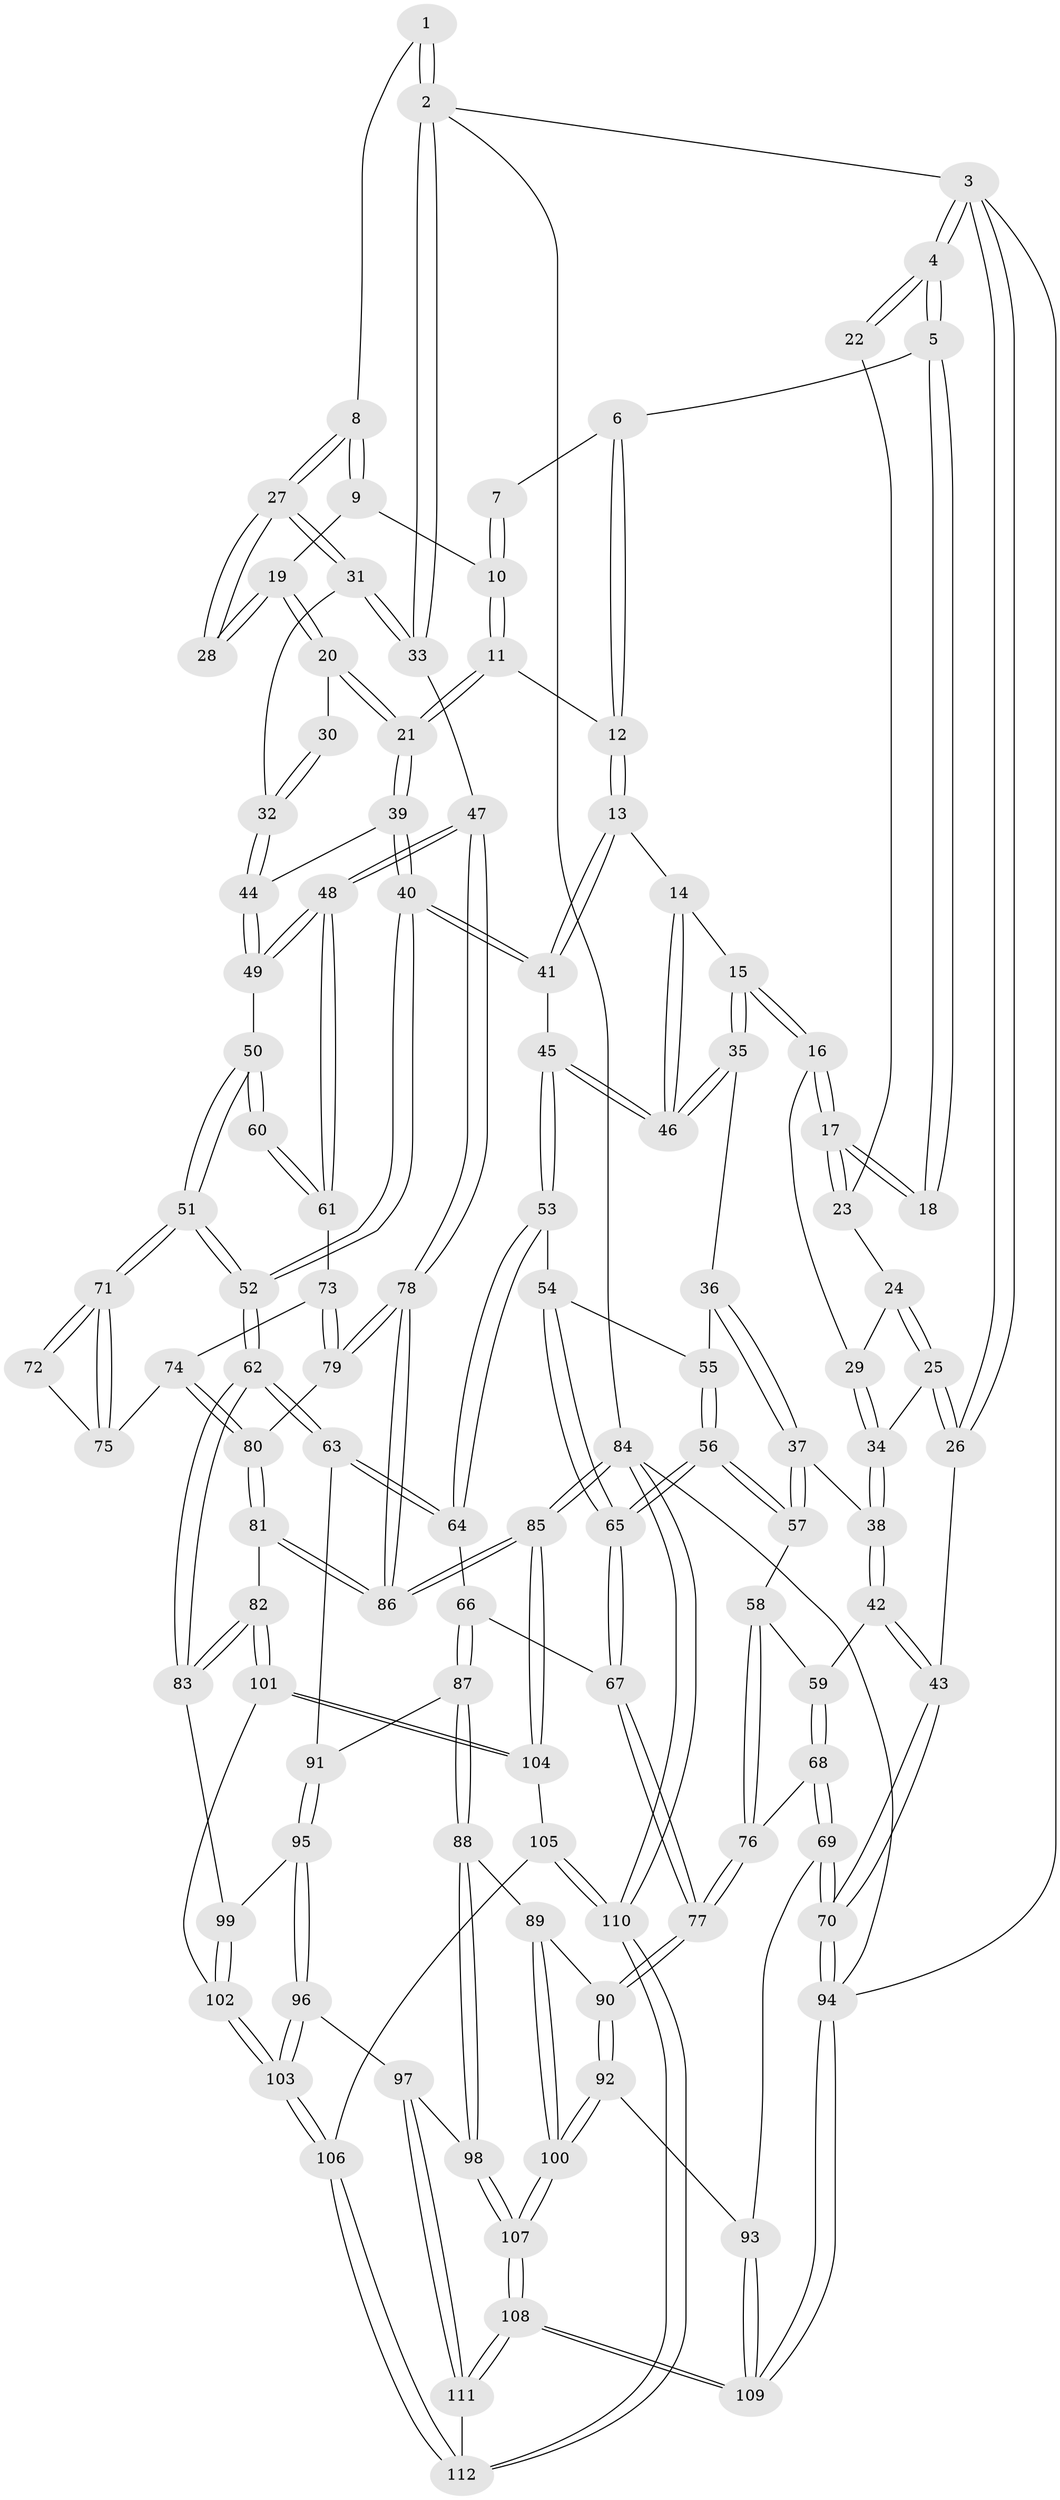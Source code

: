 // Generated by graph-tools (version 1.1) at 2025/27/03/09/25 03:27:14]
// undirected, 112 vertices, 277 edges
graph export_dot {
graph [start="1"]
  node [color=gray90,style=filled];
  1 [pos="+1+0"];
  2 [pos="+1+0"];
  3 [pos="+0+0"];
  4 [pos="+0+0"];
  5 [pos="+0.2766478587684494+0"];
  6 [pos="+0.39724004308168953+0"];
  7 [pos="+0.7419186492926516+0"];
  8 [pos="+0.9010016459840617+0.14749244681695434"];
  9 [pos="+0.763925401150008+0"];
  10 [pos="+0.740830409725867+0"];
  11 [pos="+0.5457699810739075+0.19708458063880438"];
  12 [pos="+0.52066669202614+0.1917018167557943"];
  13 [pos="+0.4348514840860822+0.2254933955779033"];
  14 [pos="+0.4294944628927375+0.22721573313297685"];
  15 [pos="+0.31633207990320883+0.23206494710294642"];
  16 [pos="+0.2654610548717491+0.19237259119350314"];
  17 [pos="+0.23730297086331617+0.09716508575013141"];
  18 [pos="+0.24690536023273954+0"];
  19 [pos="+0.7288958602855871+0.1222595677877762"];
  20 [pos="+0.5906958382229252+0.21667082018797465"];
  21 [pos="+0.5805584986505966+0.22032451553250043"];
  22 [pos="+0.05675027798493512+0.06152388362301713"];
  23 [pos="+0.08217627859529163+0.10154447234913734"];
  24 [pos="+0.05117306054241309+0.15765211831666417"];
  25 [pos="+0+0.23189768654171408"];
  26 [pos="+0+0.23561188421760043"];
  27 [pos="+0.9040855844704968+0.15451191564305183"];
  28 [pos="+0.873521107864843+0.16027107160384976"];
  29 [pos="+0.2007981320691345+0.21657631712463418"];
  30 [pos="+0.783175071695772+0.21371365583930865"];
  31 [pos="+0.9794711559300466+0.19802060136695152"];
  32 [pos="+0.7829488063539699+0.33994188746954296"];
  33 [pos="+1+0.25017601835553555"];
  34 [pos="+0.09236226610584963+0.29309782494675335"];
  35 [pos="+0.2927807336658128+0.31422928292983016"];
  36 [pos="+0.267910008974155+0.37710712077705066"];
  37 [pos="+0.2351868579859799+0.40158805531417585"];
  38 [pos="+0.11145722198564063+0.38039918818874474"];
  39 [pos="+0.6021563278088005+0.26733882850584373"];
  40 [pos="+0.5877824040783226+0.45434561281960356"];
  41 [pos="+0.5019278777066624+0.44457458370134123"];
  42 [pos="+0.06085273015504828+0.4454771509456051"];
  43 [pos="+0+0.5171116438663497"];
  44 [pos="+0.7755447066709086+0.3496345570749169"];
  45 [pos="+0.4303821181433703+0.44791354238998377"];
  46 [pos="+0.4292882576408279+0.44116930760091383"];
  47 [pos="+1+0.3824547807013827"];
  48 [pos="+1+0.39408146791526105"];
  49 [pos="+0.776155184115908+0.35168476236407226"];
  50 [pos="+0.7808127611764271+0.4211019338114617"];
  51 [pos="+0.6893192458249267+0.5485454187168098"];
  52 [pos="+0.64771627180585+0.5694747945036965"];
  53 [pos="+0.4205758221905911+0.4580714074084588"];
  54 [pos="+0.3865153924753314+0.46335263320937153"];
  55 [pos="+0.3118500697938837+0.4214240954320459"];
  56 [pos="+0.30458331443100045+0.5612970195623981"];
  57 [pos="+0.2158594527470011+0.5051018654834869"];
  58 [pos="+0.20064090604210866+0.5134146280153701"];
  59 [pos="+0.1187543444366321+0.49666142849461686"];
  60 [pos="+0.9253593052065227+0.45986174406792735"];
  61 [pos="+1+0.4404521098781232"];
  62 [pos="+0.6210765710941318+0.63791523457282"];
  63 [pos="+0.6208063440892918+0.6379644375960971"];
  64 [pos="+0.4518922377687215+0.5936331705306401"];
  65 [pos="+0.3121401502870974+0.5686420965964857"];
  66 [pos="+0.34084466245289974+0.6238117803819869"];
  67 [pos="+0.3299403607526011+0.6191636339501164"];
  68 [pos="+0.08439439268236268+0.6413812318718857"];
  69 [pos="+0+0.7123614445529716"];
  70 [pos="+0+0.7028625201742141"];
  71 [pos="+0.7401674160737032+0.5553177040862198"];
  72 [pos="+0.913749551081323+0.4728348001600064"];
  73 [pos="+0.9228617278525194+0.5781133827357411"];
  74 [pos="+0.8606566765824658+0.5992321986547181"];
  75 [pos="+0.8440966849687229+0.5823050834758573"];
  76 [pos="+0.15221046892000065+0.6395277411417328"];
  77 [pos="+0.22094269175072817+0.6801426743406026"];
  78 [pos="+1+0.755243906085815"];
  79 [pos="+0.9762259648391599+0.6732430020733989"];
  80 [pos="+0.8775938688882376+0.66545571318278"];
  81 [pos="+0.8209245904865619+0.726003611675185"];
  82 [pos="+0.6994587283820707+0.7592464679700186"];
  83 [pos="+0.6849761541717063+0.7411554444672603"];
  84 [pos="+1+1"];
  85 [pos="+1+1"];
  86 [pos="+1+1"];
  87 [pos="+0.3816590917582476+0.7433694209449512"];
  88 [pos="+0.32918720853586925+0.8356083550356576"];
  89 [pos="+0.25603715370365243+0.7899414417849268"];
  90 [pos="+0.2227316306825796+0.7563314815835506"];
  91 [pos="+0.49195442654979415+0.740026315821922"];
  92 [pos="+0.06980944506603454+0.8307218010229992"];
  93 [pos="+0.032102953678249516+0.8199052712830767"];
  94 [pos="+0+1"];
  95 [pos="+0.48052549995132376+0.8461927330027226"];
  96 [pos="+0.4743349286642719+0.8552637066814683"];
  97 [pos="+0.36311467168621203+0.8967038929112567"];
  98 [pos="+0.3359449138101897+0.8595614509721895"];
  99 [pos="+0.521695895652033+0.8426648677948549"];
  100 [pos="+0.1522746029994754+0.9142253922768414"];
  101 [pos="+0.7009645077261157+0.7706921550944824"];
  102 [pos="+0.5888407912572994+0.8842564031911417"];
  103 [pos="+0.5552641354098934+0.9491330721492225"];
  104 [pos="+0.7311925300574772+0.8334974230208397"];
  105 [pos="+0.7133313290464489+0.909329401941388"];
  106 [pos="+0.5557256090205589+0.9648698482335899"];
  107 [pos="+0.16110967020608596+0.9282181932323693"];
  108 [pos="+0.19307844985248218+1"];
  109 [pos="+0.0657439145559958+1"];
  110 [pos="+0.7177940905869965+1"];
  111 [pos="+0.3821226616344619+1"];
  112 [pos="+0.5079162273833908+1"];
  1 -- 2;
  1 -- 2;
  1 -- 8;
  2 -- 3;
  2 -- 33;
  2 -- 33;
  2 -- 84;
  3 -- 4;
  3 -- 4;
  3 -- 26;
  3 -- 26;
  3 -- 94;
  4 -- 5;
  4 -- 5;
  4 -- 22;
  4 -- 22;
  5 -- 6;
  5 -- 18;
  5 -- 18;
  6 -- 7;
  6 -- 12;
  6 -- 12;
  7 -- 10;
  7 -- 10;
  8 -- 9;
  8 -- 9;
  8 -- 27;
  8 -- 27;
  9 -- 10;
  9 -- 19;
  10 -- 11;
  10 -- 11;
  11 -- 12;
  11 -- 21;
  11 -- 21;
  12 -- 13;
  12 -- 13;
  13 -- 14;
  13 -- 41;
  13 -- 41;
  14 -- 15;
  14 -- 46;
  14 -- 46;
  15 -- 16;
  15 -- 16;
  15 -- 35;
  15 -- 35;
  16 -- 17;
  16 -- 17;
  16 -- 29;
  17 -- 18;
  17 -- 18;
  17 -- 23;
  17 -- 23;
  19 -- 20;
  19 -- 20;
  19 -- 28;
  19 -- 28;
  20 -- 21;
  20 -- 21;
  20 -- 30;
  21 -- 39;
  21 -- 39;
  22 -- 23;
  23 -- 24;
  24 -- 25;
  24 -- 25;
  24 -- 29;
  25 -- 26;
  25 -- 26;
  25 -- 34;
  26 -- 43;
  27 -- 28;
  27 -- 28;
  27 -- 31;
  27 -- 31;
  29 -- 34;
  29 -- 34;
  30 -- 32;
  30 -- 32;
  31 -- 32;
  31 -- 33;
  31 -- 33;
  32 -- 44;
  32 -- 44;
  33 -- 47;
  34 -- 38;
  34 -- 38;
  35 -- 36;
  35 -- 46;
  35 -- 46;
  36 -- 37;
  36 -- 37;
  36 -- 55;
  37 -- 38;
  37 -- 57;
  37 -- 57;
  38 -- 42;
  38 -- 42;
  39 -- 40;
  39 -- 40;
  39 -- 44;
  40 -- 41;
  40 -- 41;
  40 -- 52;
  40 -- 52;
  41 -- 45;
  42 -- 43;
  42 -- 43;
  42 -- 59;
  43 -- 70;
  43 -- 70;
  44 -- 49;
  44 -- 49;
  45 -- 46;
  45 -- 46;
  45 -- 53;
  45 -- 53;
  47 -- 48;
  47 -- 48;
  47 -- 78;
  47 -- 78;
  48 -- 49;
  48 -- 49;
  48 -- 61;
  48 -- 61;
  49 -- 50;
  50 -- 51;
  50 -- 51;
  50 -- 60;
  50 -- 60;
  51 -- 52;
  51 -- 52;
  51 -- 71;
  51 -- 71;
  52 -- 62;
  52 -- 62;
  53 -- 54;
  53 -- 64;
  53 -- 64;
  54 -- 55;
  54 -- 65;
  54 -- 65;
  55 -- 56;
  55 -- 56;
  56 -- 57;
  56 -- 57;
  56 -- 65;
  56 -- 65;
  57 -- 58;
  58 -- 59;
  58 -- 76;
  58 -- 76;
  59 -- 68;
  59 -- 68;
  60 -- 61;
  60 -- 61;
  61 -- 73;
  62 -- 63;
  62 -- 63;
  62 -- 83;
  62 -- 83;
  63 -- 64;
  63 -- 64;
  63 -- 91;
  64 -- 66;
  65 -- 67;
  65 -- 67;
  66 -- 67;
  66 -- 87;
  66 -- 87;
  67 -- 77;
  67 -- 77;
  68 -- 69;
  68 -- 69;
  68 -- 76;
  69 -- 70;
  69 -- 70;
  69 -- 93;
  70 -- 94;
  70 -- 94;
  71 -- 72;
  71 -- 72;
  71 -- 75;
  71 -- 75;
  72 -- 75;
  73 -- 74;
  73 -- 79;
  73 -- 79;
  74 -- 75;
  74 -- 80;
  74 -- 80;
  76 -- 77;
  76 -- 77;
  77 -- 90;
  77 -- 90;
  78 -- 79;
  78 -- 79;
  78 -- 86;
  78 -- 86;
  79 -- 80;
  80 -- 81;
  80 -- 81;
  81 -- 82;
  81 -- 86;
  81 -- 86;
  82 -- 83;
  82 -- 83;
  82 -- 101;
  82 -- 101;
  83 -- 99;
  84 -- 85;
  84 -- 85;
  84 -- 110;
  84 -- 110;
  84 -- 94;
  85 -- 86;
  85 -- 86;
  85 -- 104;
  85 -- 104;
  87 -- 88;
  87 -- 88;
  87 -- 91;
  88 -- 89;
  88 -- 98;
  88 -- 98;
  89 -- 90;
  89 -- 100;
  89 -- 100;
  90 -- 92;
  90 -- 92;
  91 -- 95;
  91 -- 95;
  92 -- 93;
  92 -- 100;
  92 -- 100;
  93 -- 109;
  93 -- 109;
  94 -- 109;
  94 -- 109;
  95 -- 96;
  95 -- 96;
  95 -- 99;
  96 -- 97;
  96 -- 103;
  96 -- 103;
  97 -- 98;
  97 -- 111;
  97 -- 111;
  98 -- 107;
  98 -- 107;
  99 -- 102;
  99 -- 102;
  100 -- 107;
  100 -- 107;
  101 -- 102;
  101 -- 104;
  101 -- 104;
  102 -- 103;
  102 -- 103;
  103 -- 106;
  103 -- 106;
  104 -- 105;
  105 -- 106;
  105 -- 110;
  105 -- 110;
  106 -- 112;
  106 -- 112;
  107 -- 108;
  107 -- 108;
  108 -- 109;
  108 -- 109;
  108 -- 111;
  108 -- 111;
  110 -- 112;
  110 -- 112;
  111 -- 112;
}
